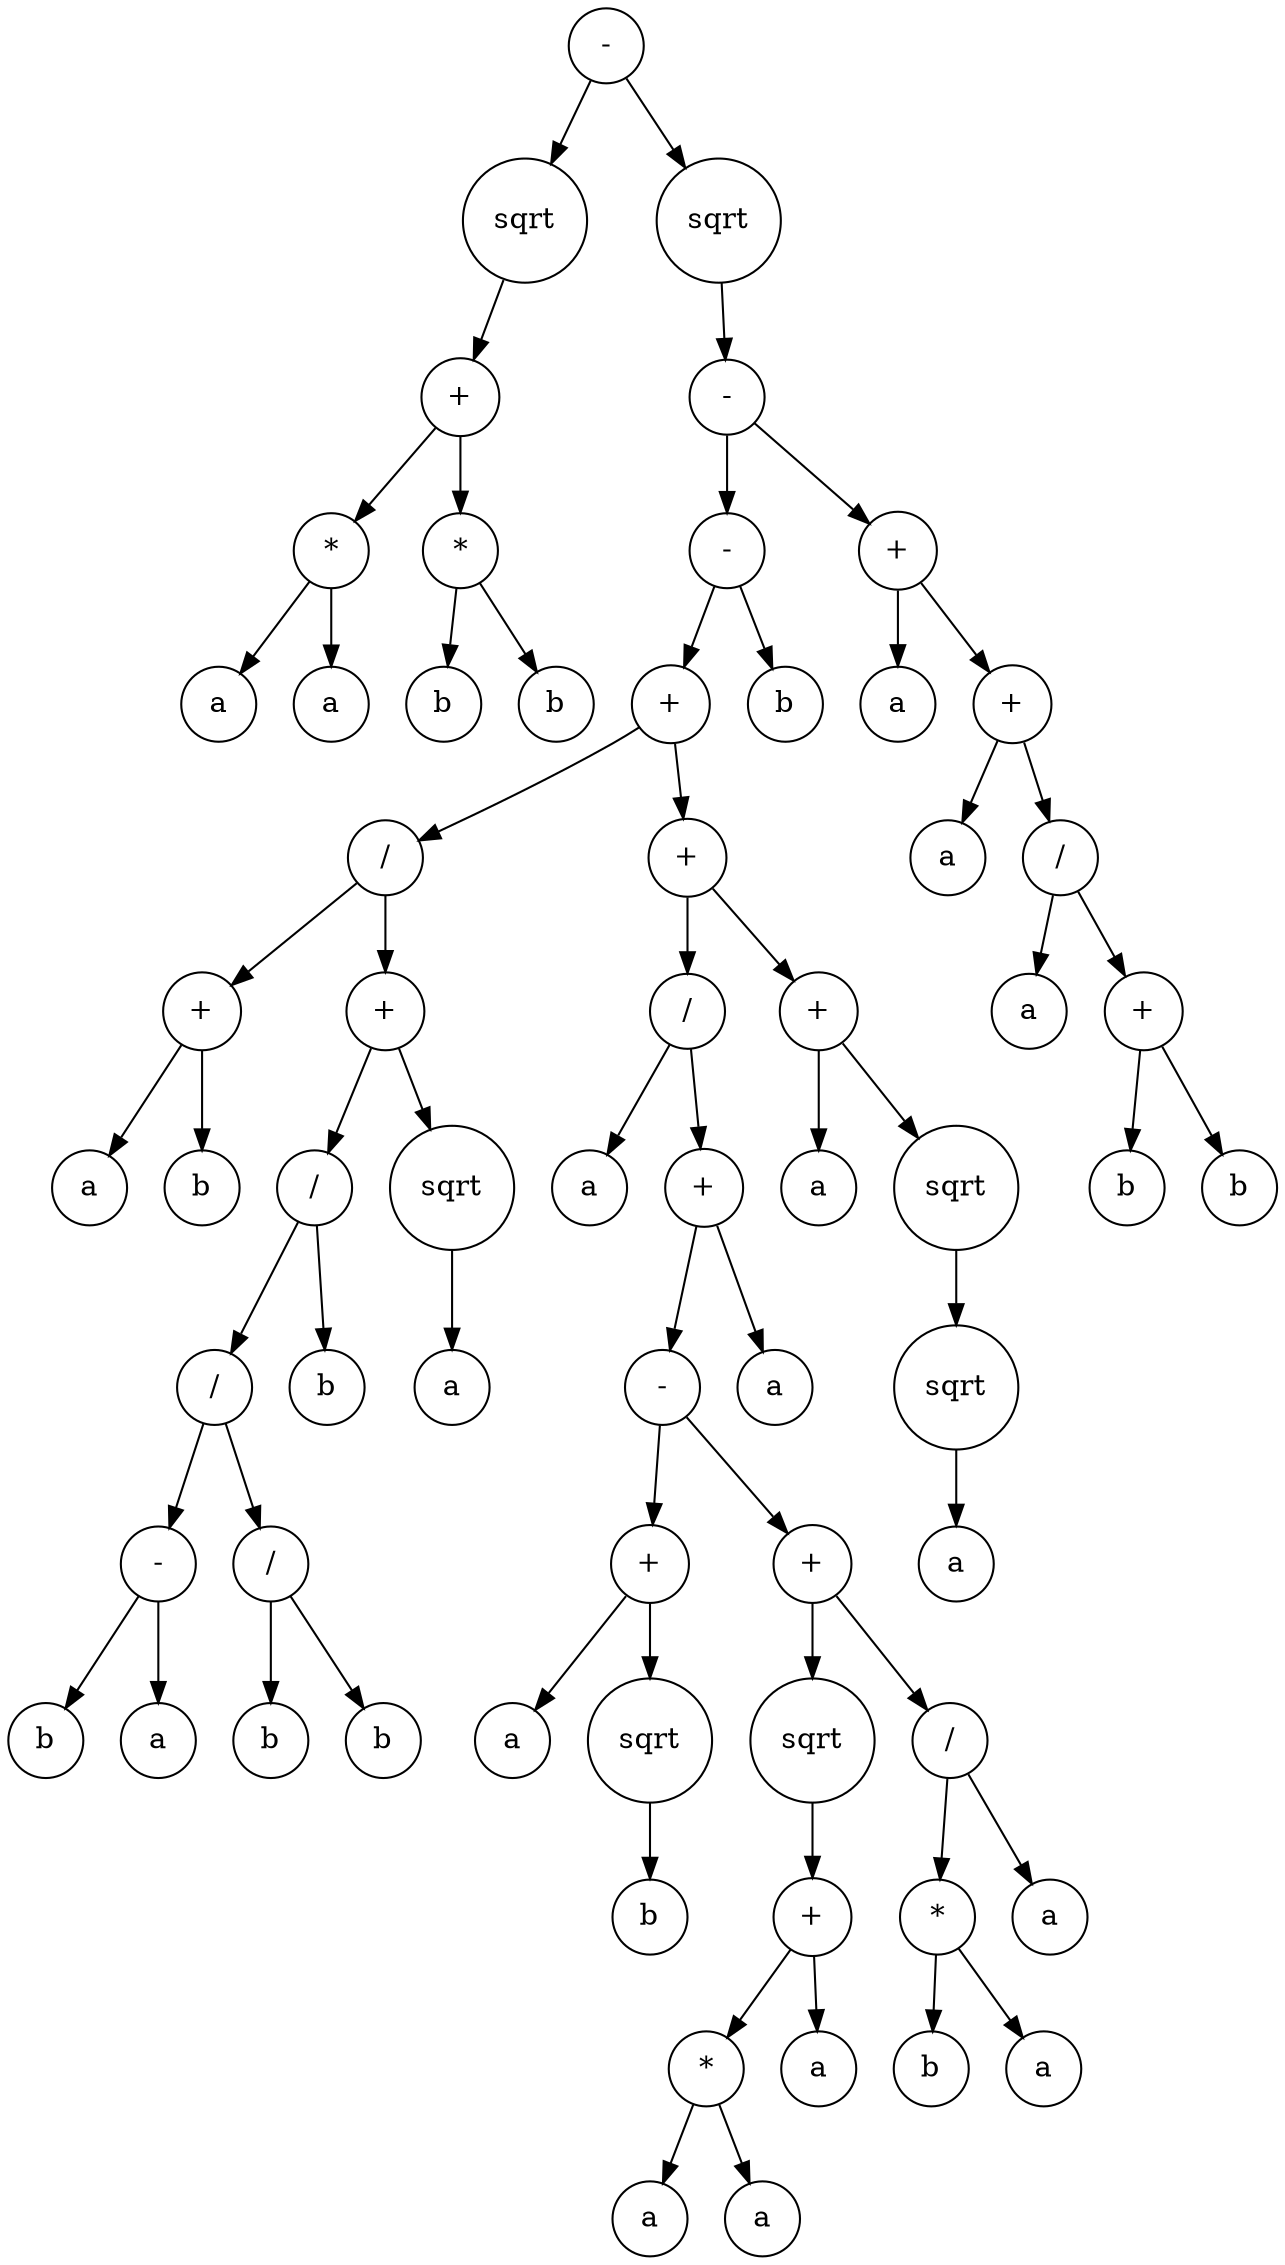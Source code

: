 digraph g {
graph [ordering=out];
node [shape=circle];
n[label = "-"];
n0[label = "sqrt"];
n00[label = "+"];
n000[label = "*"];
n0000[label = "a"];
n000 -> n0000;
n0001[label = "a"];
n000 -> n0001;
n00 -> n000;
n001[label = "*"];
n0010[label = "b"];
n001 -> n0010;
n0011[label = "b"];
n001 -> n0011;
n00 -> n001;
n0 -> n00;
n -> n0;
n1[label = "sqrt"];
n10[label = "-"];
n100[label = "-"];
n1000[label = "+"];
n10000[label = "/"];
n100000[label = "+"];
n1000000[label = "a"];
n100000 -> n1000000;
n1000001[label = "b"];
n100000 -> n1000001;
n10000 -> n100000;
n100001[label = "+"];
n1000010[label = "/"];
n10000100[label = "/"];
n100001000[label = "-"];
n1000010000[label = "b"];
n100001000 -> n1000010000;
n1000010001[label = "a"];
n100001000 -> n1000010001;
n10000100 -> n100001000;
n100001001[label = "/"];
n1000010010[label = "b"];
n100001001 -> n1000010010;
n1000010011[label = "b"];
n100001001 -> n1000010011;
n10000100 -> n100001001;
n1000010 -> n10000100;
n10000101[label = "b"];
n1000010 -> n10000101;
n100001 -> n1000010;
n1000011[label = "sqrt"];
n10000110[label = "a"];
n1000011 -> n10000110;
n100001 -> n1000011;
n10000 -> n100001;
n1000 -> n10000;
n10001[label = "+"];
n100010[label = "/"];
n1000100[label = "a"];
n100010 -> n1000100;
n1000101[label = "+"];
n10001010[label = "-"];
n100010100[label = "+"];
n1000101000[label = "a"];
n100010100 -> n1000101000;
n1000101001[label = "sqrt"];
n10001010010[label = "b"];
n1000101001 -> n10001010010;
n100010100 -> n1000101001;
n10001010 -> n100010100;
n100010101[label = "+"];
n1000101010[label = "sqrt"];
n10001010100[label = "+"];
n100010101000[label = "*"];
n1000101010000[label = "a"];
n100010101000 -> n1000101010000;
n1000101010001[label = "a"];
n100010101000 -> n1000101010001;
n10001010100 -> n100010101000;
n100010101001[label = "a"];
n10001010100 -> n100010101001;
n1000101010 -> n10001010100;
n100010101 -> n1000101010;
n1000101011[label = "/"];
n10001010110[label = "*"];
n100010101100[label = "b"];
n10001010110 -> n100010101100;
n100010101101[label = "a"];
n10001010110 -> n100010101101;
n1000101011 -> n10001010110;
n10001010111[label = "a"];
n1000101011 -> n10001010111;
n100010101 -> n1000101011;
n10001010 -> n100010101;
n1000101 -> n10001010;
n10001011[label = "a"];
n1000101 -> n10001011;
n100010 -> n1000101;
n10001 -> n100010;
n100011[label = "+"];
n1000110[label = "a"];
n100011 -> n1000110;
n1000111[label = "sqrt"];
n10001110[label = "sqrt"];
n100011100[label = "a"];
n10001110 -> n100011100;
n1000111 -> n10001110;
n100011 -> n1000111;
n10001 -> n100011;
n1000 -> n10001;
n100 -> n1000;
n1001[label = "b"];
n100 -> n1001;
n10 -> n100;
n101[label = "+"];
n1010[label = "a"];
n101 -> n1010;
n1011[label = "+"];
n10110[label = "a"];
n1011 -> n10110;
n10111[label = "/"];
n101110[label = "a"];
n10111 -> n101110;
n101111[label = "+"];
n1011110[label = "b"];
n101111 -> n1011110;
n1011111[label = "b"];
n101111 -> n1011111;
n10111 -> n101111;
n1011 -> n10111;
n101 -> n1011;
n10 -> n101;
n1 -> n10;
n -> n1;
}

